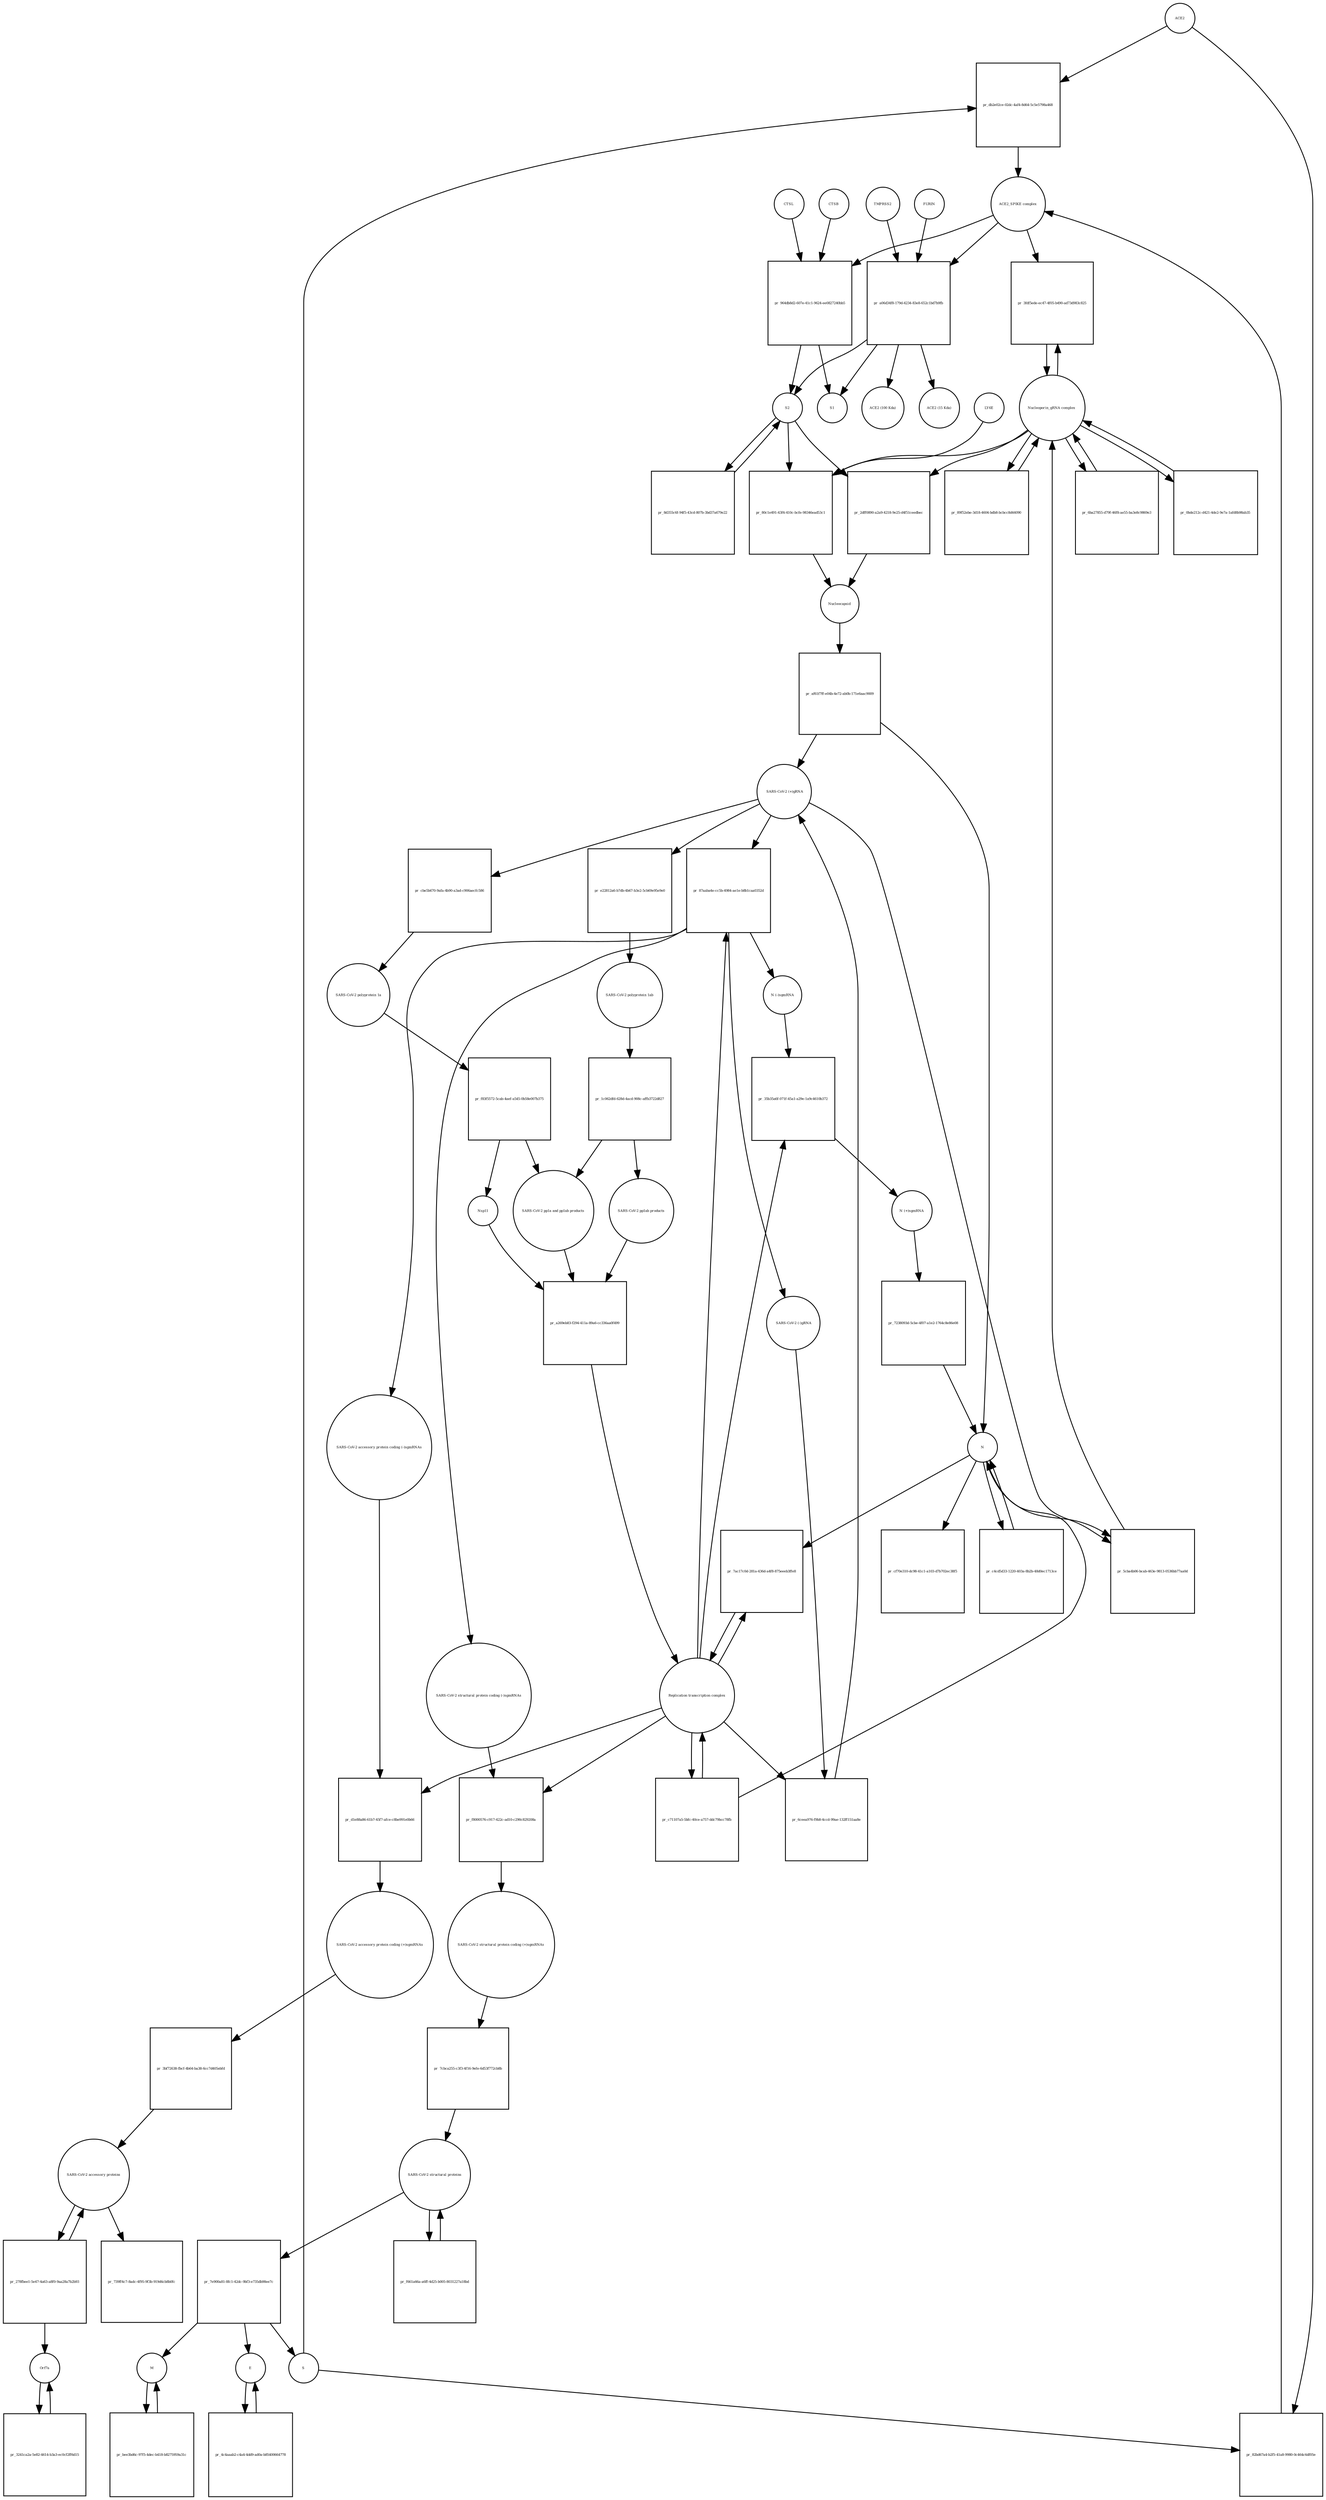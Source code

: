 strict digraph  {
ACE2 [annotation="", bipartite=0, cls=macromolecule, fontsize=4, label=ACE2, shape=circle];
"pr_db2e02ce-02dc-4af4-8d64-5c5e5798a468" [annotation="", bipartite=1, cls=process, fontsize=4, label="pr_db2e02ce-02dc-4af4-8d64-5c5e5798a468", shape=square];
"ACE2_SPIKE complex" [annotation="", bipartite=0, cls=complex, fontsize=4, label="ACE2_SPIKE complex", shape=circle];
S [annotation="", bipartite=0, cls="macromolecule multimer", fontsize=4, label=S, shape=circle];
"Nucleoporin_gRNA complex " [annotation="", bipartite=0, cls=complex, fontsize=4, label="Nucleoporin_gRNA complex ", shape=circle];
"pr_3fdf5ede-ec47-4f05-b490-ad73d983c825" [annotation="", bipartite=1, cls=process, fontsize=4, label="pr_3fdf5ede-ec47-4f05-b490-ad73d983c825", shape=square];
"pr_964db8d2-607e-41c1-9624-ee0827240bb5" [annotation="", bipartite=1, cls=process, fontsize=4, label="pr_964db8d2-607e-41c1-9624-ee0827240bb5", shape=square];
S2 [annotation="", bipartite=0, cls=macromolecule, fontsize=4, label=S2, shape=circle];
CTSB [annotation="", bipartite=0, cls=macromolecule, fontsize=4, label=CTSB, shape=circle];
CTSL [annotation="", bipartite=0, cls=macromolecule, fontsize=4, label=CTSL, shape=circle];
S1 [annotation="", bipartite=0, cls=macromolecule, fontsize=4, label=S1, shape=circle];
"pr_82bd67a4-b2f5-41a8-9980-0c464c6df05e" [annotation="", bipartite=1, cls=process, fontsize=4, label="pr_82bd67a4-b2f5-41a8-9980-0c464c6df05e", shape=square];
"pr_80c1e491-43f4-410c-bcfe-98346ead53c1" [annotation="", bipartite=1, cls=process, fontsize=4, label="pr_80c1e491-43f4-410c-bcfe-98346ead53c1", shape=square];
Nucleocapsid [annotation="", bipartite=0, cls=complex, fontsize=4, label=Nucleocapsid, shape=circle];
LY6E [annotation="", bipartite=0, cls=macromolecule, fontsize=4, label=LY6E, shape=circle];
"pr_2dff0890-a2a9-4218-9e25-d4f51ceedbec" [annotation="", bipartite=1, cls=process, fontsize=4, label="pr_2dff0890-a2a9-4218-9e25-d4f51ceedbec", shape=square];
"pr_af61f7ff-e04b-4e72-ab0b-171e6aac9009" [annotation="", bipartite=1, cls=process, fontsize=4, label="pr_af61f7ff-e04b-4e72-ab0b-171e6aac9009", shape=square];
" SARS-CoV-2 (+)gRNA" [annotation="", bipartite=0, cls="nucleic acid feature", fontsize=4, label=" SARS-CoV-2 (+)gRNA", shape=circle];
N [annotation="", bipartite=0, cls="macromolecule multimer", fontsize=4, label=N, shape=circle];
"SARS-CoV-2 polyprotein 1ab" [annotation="", bipartite=0, cls=macromolecule, fontsize=4, label="SARS-CoV-2 polyprotein 1ab", shape=circle];
"pr_1c062dfd-628d-4acd-908c-affb3722d827" [annotation="", bipartite=1, cls=process, fontsize=4, label="pr_1c062dfd-628d-4acd-908c-affb3722d827", shape=square];
"SARS-CoV-2 pp1ab products" [annotation="", bipartite=0, cls=complex, fontsize=4, label="SARS-CoV-2 pp1ab products", shape=circle];
"SARS-CoV-2 pp1a and pp1ab products" [annotation="", bipartite=0, cls=complex, fontsize=4, label="SARS-CoV-2 pp1a and pp1ab products", shape=circle];
"SARS-CoV-2 polyprotein 1a" [annotation="", bipartite=0, cls=macromolecule, fontsize=4, label="SARS-CoV-2 polyprotein 1a", shape=circle];
"pr_f83f5572-5cab-4aef-a545-0b58e007b375" [annotation="", bipartite=1, cls=process, fontsize=4, label="pr_f83f5572-5cab-4aef-a545-0b58e007b375", shape=square];
Nsp11 [annotation="", bipartite=0, cls=macromolecule, fontsize=4, label=Nsp11, shape=circle];
"pr_6ba27855-d79f-46f8-ae55-ba3e8c9869e3" [annotation="", bipartite=1, cls=process, fontsize=4, label="pr_6ba27855-d79f-46f8-ae55-ba3e8c9869e3", shape=square];
"pr_0bde212c-d421-4de2-9e7a-1afd8b98ab35" [annotation="", bipartite=1, cls=process, fontsize=4, label="pr_0bde212c-d421-4de2-9e7a-1afd8b98ab35", shape=square];
"SARS-CoV-2 structural proteins" [annotation="", bipartite=0, cls=complex, fontsize=4, label="SARS-CoV-2 structural proteins", shape=circle];
"pr_7e900a81-8fc1-42dc-9bf3-e735db98ee7c" [annotation="", bipartite=1, cls=process, fontsize=4, label="pr_7e900a81-8fc1-42dc-9bf3-e735db98ee7c", shape=square];
M [annotation="", bipartite=0, cls=macromolecule, fontsize=4, label=M, shape=circle];
E [annotation="", bipartite=0, cls=macromolecule, fontsize=4, label=E, shape=circle];
"Replication transcription complex" [annotation="", bipartite=0, cls=complex, fontsize=4, label="Replication transcription complex", shape=circle];
"pr_7ac17c0d-281a-436d-a4f8-875eeeb3ffe8" [annotation="", bipartite=1, cls=process, fontsize=4, label="pr_7ac17c0d-281a-436d-a4f8-875eeeb3ffe8", shape=square];
"pr_cf70e310-dc98-41c1-a103-d7b702ec38f5" [annotation="", bipartite=1, cls=process, fontsize=4, label="pr_cf70e310-dc98-41c1-a103-d7b702ec38f5", shape=square];
"SARS-CoV-2 accessory proteins" [annotation="", bipartite=0, cls=complex, fontsize=4, label="SARS-CoV-2 accessory proteins", shape=circle];
"pr_739ff4c7-8adc-4f95-9f3b-919d6cb8b0fc" [annotation="", bipartite=1, cls=process, fontsize=4, label="pr_739ff4c7-8adc-4f95-9f3b-919d6cb8b0fc", shape=square];
"pr_f661a66a-a6ff-4d25-b005-8031227a18bd" [annotation="", bipartite=1, cls=process, fontsize=4, label="pr_f661a66a-a6ff-4d25-b005-8031227a18bd", shape=square];
"pr_c71107a5-5bfc-40ce-a757-ddc79bcc78fb" [annotation="", bipartite=1, cls=process, fontsize=4, label="pr_c71107a5-5bfc-40ce-a757-ddc79bcc78fb", shape=square];
"pr_c4cd5d33-1220-403a-8b2b-48d0ec1713ce" [annotation="", bipartite=1, cls=process, fontsize=4, label="pr_c4cd5d33-1220-403a-8b2b-48d0ec1713ce", shape=square];
"pr_a269eb83-f294-411a-89a6-cc336aa0f499" [annotation="", bipartite=1, cls=process, fontsize=4, label="pr_a269eb83-f294-411a-89a6-cc336aa0f499", shape=square];
"SARS-CoV-2 accessory protein coding (-)sgmRNAs" [annotation="", bipartite=0, cls=complex, fontsize=4, label="SARS-CoV-2 accessory protein coding (-)sgmRNAs", shape=circle];
"pr_d1e88a86-61b7-45f7-afce-c8be991e0b66" [annotation="", bipartite=1, cls=process, fontsize=4, label="pr_d1e88a86-61b7-45f7-afce-c8be991e0b66", shape=square];
"SARS-CoV-2 accessory protein coding (+)sgmRNAs" [annotation="", bipartite=0, cls=complex, fontsize=4, label="SARS-CoV-2 accessory protein coding (+)sgmRNAs", shape=circle];
"SARS-CoV-2 structural protein coding (-)sgmRNAs" [annotation="", bipartite=0, cls=complex, fontsize=4, label="SARS-CoV-2 structural protein coding (-)sgmRNAs", shape=circle];
"pr_f8000576-c917-422c-ad10-c290c829208a" [annotation="", bipartite=1, cls=process, fontsize=4, label="pr_f8000576-c917-422c-ad10-c290c829208a", shape=square];
"SARS-CoV-2 structural protein coding (+)sgmRNAs" [annotation="", bipartite=0, cls=complex, fontsize=4, label="SARS-CoV-2 structural protein coding (+)sgmRNAs", shape=circle];
"N (-)sgmRNA" [annotation="", bipartite=0, cls="nucleic acid feature", fontsize=4, label="N (-)sgmRNA", shape=circle];
"pr_35b35a6f-071f-45a1-a29e-1a9c4610b372" [annotation="", bipartite=1, cls=process, fontsize=4, label="pr_35b35a6f-071f-45a1-a29e-1a9c4610b372", shape=square];
"N (+)sgmRNA" [annotation="", bipartite=0, cls="nucleic acid feature", fontsize=4, label="N (+)sgmRNA", shape=circle];
"pr_7238093d-5cbe-4f07-a1e2-1764c8e86e08" [annotation="", bipartite=1, cls=process, fontsize=4, label="pr_7238093d-5cbe-4f07-a1e2-1764c8e86e08", shape=square];
"pr_87aaba4e-cc5b-4984-ae1e-b8b1caa0352d" [annotation="", bipartite=1, cls=process, fontsize=4, label="pr_87aaba4e-cc5b-4984-ae1e-b8b1caa0352d", shape=square];
" SARS-CoV-2 (-)gRNA" [annotation="", bipartite=0, cls="nucleic acid feature", fontsize=4, label=" SARS-CoV-2 (-)gRNA", shape=circle];
"pr_cbe5b670-9afa-4b90-a3ad-c906aecfc586" [annotation="", bipartite=1, cls=process, fontsize=4, label="pr_cbe5b670-9afa-4b90-a3ad-c906aecfc586", shape=square];
"pr_e22812a6-b7db-4b67-b3e2-5cb69e95e9e0" [annotation="", bipartite=1, cls=process, fontsize=4, label="pr_e22812a6-b7db-4b67-b3e2-5cb69e95e9e0", shape=square];
"pr_3bf72638-fbcf-4b64-ba38-6cc7d405ebfd" [annotation="", bipartite=1, cls=process, fontsize=4, label="pr_3bf72638-fbcf-4b64-ba38-6cc7d405ebfd", shape=square];
"pr_7cbca255-c3f3-4f16-9efe-6d53f772cb8b" [annotation="", bipartite=1, cls=process, fontsize=4, label="pr_7cbca255-c3f3-4f16-9efe-6d53f772cb8b", shape=square];
"pr_6ceea976-f9b8-4ccd-99ae-132ff151aa8e" [annotation="", bipartite=1, cls=process, fontsize=4, label="pr_6ceea976-f9b8-4ccd-99ae-132ff151aa8e", shape=square];
"pr_5cba4b06-bcab-463e-9813-0536bb77aa0d" [annotation="", bipartite=1, cls=process, fontsize=4, label="pr_5cba4b06-bcab-463e-9813-0536bb77aa0d", shape=square];
"pr_89f52ebe-3d18-4604-bdb8-bcbcc8d44090" [annotation="", bipartite=1, cls=process, fontsize=4, label="pr_89f52ebe-3d18-4604-bdb8-bcbcc8d44090", shape=square];
"pr_278fbee1-5e47-4a63-a8f0-9aa28a7b2b93" [annotation="", bipartite=1, cls=process, fontsize=4, label="pr_278fbee1-5e47-4a63-a8f0-9aa28a7b2b93", shape=square];
Orf7a [annotation="", bipartite=0, cls=macromolecule, fontsize=4, label=Orf7a, shape=circle];
"pr_a06d34f8-179d-4234-83e8-652c1bd7b9fb" [annotation="", bipartite=1, cls=process, fontsize=4, label="pr_a06d34f8-179d-4234-83e8-652c1bd7b9fb", shape=square];
FURIN [annotation="", bipartite=0, cls=macromolecule, fontsize=4, label=FURIN, shape=circle];
TMPRSS2 [annotation="", bipartite=0, cls=macromolecule, fontsize=4, label=TMPRSS2, shape=circle];
"ACE2 (100 Kda)" [annotation="", bipartite=0, cls=macromolecule, fontsize=4, label="ACE2 (100 Kda)", shape=circle];
"ACE2 (15 Kda)" [annotation="", bipartite=0, cls=macromolecule, fontsize=4, label="ACE2 (15 Kda)", shape=circle];
"pr_8d355c6f-94f5-43cd-807b-3bd37a679e22" [annotation="", bipartite=1, cls=process, fontsize=4, label="pr_8d355c6f-94f5-43cd-807b-3bd37a679e22", shape=square];
"pr_4c4aaab2-c4a4-4dd9-ad0a-b85400664778" [annotation="", bipartite=1, cls=process, fontsize=4, label="pr_4c4aaab2-c4a4-4dd9-ad0a-b85400664778", shape=square];
"pr_bee3bd6c-97f5-4dec-b418-b8275959a31c" [annotation="", bipartite=1, cls=process, fontsize=4, label="pr_bee3bd6c-97f5-4dec-b418-b8275959a31c", shape=square];
"pr_3241ca2a-5e82-4614-b3a3-ec0cf2ff6d15" [annotation="", bipartite=1, cls=process, fontsize=4, label="pr_3241ca2a-5e82-4614-b3a3-ec0cf2ff6d15", shape=square];
ACE2 -> "pr_db2e02ce-02dc-4af4-8d64-5c5e5798a468"  [annotation="", interaction_type=consumption];
ACE2 -> "pr_82bd67a4-b2f5-41a8-9980-0c464c6df05e"  [annotation="", interaction_type=consumption];
"pr_db2e02ce-02dc-4af4-8d64-5c5e5798a468" -> "ACE2_SPIKE complex"  [annotation="", interaction_type=production];
"ACE2_SPIKE complex" -> "pr_3fdf5ede-ec47-4f05-b490-ad73d983c825"  [annotation="urn_miriam_pubmed_32142651|urn_miriam_pubmed_32094589", interaction_type=stimulation];
"ACE2_SPIKE complex" -> "pr_964db8d2-607e-41c1-9624-ee0827240bb5"  [annotation="", interaction_type=consumption];
"ACE2_SPIKE complex" -> "pr_a06d34f8-179d-4234-83e8-652c1bd7b9fb"  [annotation="", interaction_type=consumption];
S -> "pr_db2e02ce-02dc-4af4-8d64-5c5e5798a468"  [annotation="", interaction_type=consumption];
S -> "pr_82bd67a4-b2f5-41a8-9980-0c464c6df05e"  [annotation="", interaction_type=consumption];
"Nucleoporin_gRNA complex " -> "pr_3fdf5ede-ec47-4f05-b490-ad73d983c825"  [annotation="", interaction_type=consumption];
"Nucleoporin_gRNA complex " -> "pr_80c1e491-43f4-410c-bcfe-98346ead53c1"  [annotation="", interaction_type=consumption];
"Nucleoporin_gRNA complex " -> "pr_2dff0890-a2a9-4218-9e25-d4f51ceedbec"  [annotation="", interaction_type=consumption];
"Nucleoporin_gRNA complex " -> "pr_6ba27855-d79f-46f8-ae55-ba3e8c9869e3"  [annotation="", interaction_type=consumption];
"Nucleoporin_gRNA complex " -> "pr_0bde212c-d421-4de2-9e7a-1afd8b98ab35"  [annotation="", interaction_type=consumption];
"Nucleoporin_gRNA complex " -> "pr_89f52ebe-3d18-4604-bdb8-bcbcc8d44090"  [annotation="", interaction_type=consumption];
"pr_3fdf5ede-ec47-4f05-b490-ad73d983c825" -> "Nucleoporin_gRNA complex "  [annotation="", interaction_type=production];
"pr_964db8d2-607e-41c1-9624-ee0827240bb5" -> S2  [annotation="", interaction_type=production];
"pr_964db8d2-607e-41c1-9624-ee0827240bb5" -> S1  [annotation="", interaction_type=production];
S2 -> "pr_80c1e491-43f4-410c-bcfe-98346ead53c1"  [annotation="urn_miriam_doi_10.1101%2F2020.03.05.979260|urn_miriam_doi_10.1101%2F2020.04.02.021469", interaction_type=stimulation];
S2 -> "pr_2dff0890-a2a9-4218-9e25-d4f51ceedbec"  [annotation="", interaction_type=stimulation];
S2 -> "pr_8d355c6f-94f5-43cd-807b-3bd37a679e22"  [annotation="", interaction_type=consumption];
CTSB -> "pr_964db8d2-607e-41c1-9624-ee0827240bb5"  [annotation=urn_miriam_pubmed_32142651, interaction_type=catalysis];
CTSL -> "pr_964db8d2-607e-41c1-9624-ee0827240bb5"  [annotation=urn_miriam_pubmed_32142651, interaction_type=catalysis];
"pr_82bd67a4-b2f5-41a8-9980-0c464c6df05e" -> "ACE2_SPIKE complex"  [annotation="", interaction_type=production];
"pr_80c1e491-43f4-410c-bcfe-98346ead53c1" -> Nucleocapsid  [annotation="", interaction_type=production];
Nucleocapsid -> "pr_af61f7ff-e04b-4e72-ab0b-171e6aac9009"  [annotation="", interaction_type=consumption];
LY6E -> "pr_80c1e491-43f4-410c-bcfe-98346ead53c1"  [annotation="urn_miriam_doi_10.1101%2F2020.03.05.979260|urn_miriam_doi_10.1101%2F2020.04.02.021469", interaction_type=inhibition];
"pr_2dff0890-a2a9-4218-9e25-d4f51ceedbec" -> Nucleocapsid  [annotation="", interaction_type=production];
"pr_af61f7ff-e04b-4e72-ab0b-171e6aac9009" -> " SARS-CoV-2 (+)gRNA"  [annotation="", interaction_type=production];
"pr_af61f7ff-e04b-4e72-ab0b-171e6aac9009" -> N  [annotation="", interaction_type=production];
" SARS-CoV-2 (+)gRNA" -> "pr_87aaba4e-cc5b-4984-ae1e-b8b1caa0352d"  [annotation="", interaction_type=consumption];
" SARS-CoV-2 (+)gRNA" -> "pr_cbe5b670-9afa-4b90-a3ad-c906aecfc586"  [annotation="", interaction_type=consumption];
" SARS-CoV-2 (+)gRNA" -> "pr_e22812a6-b7db-4b67-b3e2-5cb69e95e9e0"  [annotation="", interaction_type=consumption];
" SARS-CoV-2 (+)gRNA" -> "pr_5cba4b06-bcab-463e-9813-0536bb77aa0d"  [annotation="", interaction_type=consumption];
N -> "pr_7ac17c0d-281a-436d-a4f8-875eeeb3ffe8"  [annotation="", interaction_type=consumption];
N -> "pr_cf70e310-dc98-41c1-a103-d7b702ec38f5"  [annotation="", interaction_type=consumption];
N -> "pr_c4cd5d33-1220-403a-8b2b-48d0ec1713ce"  [annotation="", interaction_type=consumption];
N -> "pr_5cba4b06-bcab-463e-9813-0536bb77aa0d"  [annotation="", interaction_type=consumption];
"SARS-CoV-2 polyprotein 1ab" -> "pr_1c062dfd-628d-4acd-908c-affb3722d827"  [annotation=urn_miriam_pubmed_31226023, interaction_type=catalysis];
"pr_1c062dfd-628d-4acd-908c-affb3722d827" -> "SARS-CoV-2 pp1ab products"  [annotation="", interaction_type=production];
"pr_1c062dfd-628d-4acd-908c-affb3722d827" -> "SARS-CoV-2 pp1a and pp1ab products"  [annotation="", interaction_type=production];
"SARS-CoV-2 pp1ab products" -> "pr_a269eb83-f294-411a-89a6-cc336aa0f499"  [annotation="", interaction_type=consumption];
"SARS-CoV-2 pp1a and pp1ab products" -> "pr_a269eb83-f294-411a-89a6-cc336aa0f499"  [annotation="", interaction_type=consumption];
"SARS-CoV-2 polyprotein 1a" -> "pr_f83f5572-5cab-4aef-a545-0b58e007b375"  [annotation=urn_miriam_pubmed_31226023, interaction_type=catalysis];
"pr_f83f5572-5cab-4aef-a545-0b58e007b375" -> Nsp11  [annotation="", interaction_type=production];
"pr_f83f5572-5cab-4aef-a545-0b58e007b375" -> "SARS-CoV-2 pp1a and pp1ab products"  [annotation="", interaction_type=production];
Nsp11 -> "pr_a269eb83-f294-411a-89a6-cc336aa0f499"  [annotation="", interaction_type=consumption];
"pr_6ba27855-d79f-46f8-ae55-ba3e8c9869e3" -> "Nucleoporin_gRNA complex "  [annotation="", interaction_type=production];
"pr_0bde212c-d421-4de2-9e7a-1afd8b98ab35" -> "Nucleoporin_gRNA complex "  [annotation="", interaction_type=production];
"SARS-CoV-2 structural proteins" -> "pr_7e900a81-8fc1-42dc-9bf3-e735db98ee7c"  [annotation="", interaction_type=consumption];
"SARS-CoV-2 structural proteins" -> "pr_f661a66a-a6ff-4d25-b005-8031227a18bd"  [annotation="", interaction_type=consumption];
"pr_7e900a81-8fc1-42dc-9bf3-e735db98ee7c" -> M  [annotation="", interaction_type=production];
"pr_7e900a81-8fc1-42dc-9bf3-e735db98ee7c" -> E  [annotation="", interaction_type=production];
"pr_7e900a81-8fc1-42dc-9bf3-e735db98ee7c" -> S  [annotation="", interaction_type=production];
M -> "pr_bee3bd6c-97f5-4dec-b418-b8275959a31c"  [annotation="", interaction_type=consumption];
E -> "pr_4c4aaab2-c4a4-4dd9-ad0a-b85400664778"  [annotation="", interaction_type=consumption];
"Replication transcription complex" -> "pr_7ac17c0d-281a-436d-a4f8-875eeeb3ffe8"  [annotation="", interaction_type=consumption];
"Replication transcription complex" -> "pr_c71107a5-5bfc-40ce-a757-ddc79bcc78fb"  [annotation="", interaction_type=consumption];
"Replication transcription complex" -> "pr_d1e88a86-61b7-45f7-afce-c8be991e0b66"  [annotation="", interaction_type="necessary stimulation"];
"Replication transcription complex" -> "pr_f8000576-c917-422c-ad10-c290c829208a"  [annotation="", interaction_type="necessary stimulation"];
"Replication transcription complex" -> "pr_35b35a6f-071f-45a1-a29e-1a9c4610b372"  [annotation="", interaction_type="necessary stimulation"];
"Replication transcription complex" -> "pr_87aaba4e-cc5b-4984-ae1e-b8b1caa0352d"  [annotation="", interaction_type="necessary stimulation"];
"Replication transcription complex" -> "pr_6ceea976-f9b8-4ccd-99ae-132ff151aa8e"  [annotation="", interaction_type="necessary stimulation"];
"pr_7ac17c0d-281a-436d-a4f8-875eeeb3ffe8" -> "Replication transcription complex"  [annotation="", interaction_type=production];
"SARS-CoV-2 accessory proteins" -> "pr_739ff4c7-8adc-4f95-9f3b-919d6cb8b0fc"  [annotation="", interaction_type=consumption];
"SARS-CoV-2 accessory proteins" -> "pr_278fbee1-5e47-4a63-a8f0-9aa28a7b2b93"  [annotation="", interaction_type=consumption];
"pr_f661a66a-a6ff-4d25-b005-8031227a18bd" -> "SARS-CoV-2 structural proteins"  [annotation="", interaction_type=production];
"pr_c71107a5-5bfc-40ce-a757-ddc79bcc78fb" -> "Replication transcription complex"  [annotation="", interaction_type=production];
"pr_c71107a5-5bfc-40ce-a757-ddc79bcc78fb" -> N  [annotation="", interaction_type=production];
"pr_c4cd5d33-1220-403a-8b2b-48d0ec1713ce" -> N  [annotation="", interaction_type=production];
"pr_a269eb83-f294-411a-89a6-cc336aa0f499" -> "Replication transcription complex"  [annotation="", interaction_type=production];
"SARS-CoV-2 accessory protein coding (-)sgmRNAs" -> "pr_d1e88a86-61b7-45f7-afce-c8be991e0b66"  [annotation="", interaction_type=consumption];
"pr_d1e88a86-61b7-45f7-afce-c8be991e0b66" -> "SARS-CoV-2 accessory protein coding (+)sgmRNAs"  [annotation="", interaction_type=production];
"SARS-CoV-2 accessory protein coding (+)sgmRNAs" -> "pr_3bf72638-fbcf-4b64-ba38-6cc7d405ebfd"  [annotation="", interaction_type=consumption];
"SARS-CoV-2 structural protein coding (-)sgmRNAs" -> "pr_f8000576-c917-422c-ad10-c290c829208a"  [annotation="", interaction_type=consumption];
"pr_f8000576-c917-422c-ad10-c290c829208a" -> "SARS-CoV-2 structural protein coding (+)sgmRNAs"  [annotation="", interaction_type=production];
"SARS-CoV-2 structural protein coding (+)sgmRNAs" -> "pr_7cbca255-c3f3-4f16-9efe-6d53f772cb8b"  [annotation="", interaction_type=consumption];
"N (-)sgmRNA" -> "pr_35b35a6f-071f-45a1-a29e-1a9c4610b372"  [annotation="", interaction_type=consumption];
"pr_35b35a6f-071f-45a1-a29e-1a9c4610b372" -> "N (+)sgmRNA"  [annotation="", interaction_type=production];
"N (+)sgmRNA" -> "pr_7238093d-5cbe-4f07-a1e2-1764c8e86e08"  [annotation="", interaction_type=consumption];
"pr_7238093d-5cbe-4f07-a1e2-1764c8e86e08" -> N  [annotation="", interaction_type=production];
"pr_87aaba4e-cc5b-4984-ae1e-b8b1caa0352d" -> " SARS-CoV-2 (-)gRNA"  [annotation="", interaction_type=production];
"pr_87aaba4e-cc5b-4984-ae1e-b8b1caa0352d" -> "SARS-CoV-2 accessory protein coding (-)sgmRNAs"  [annotation="", interaction_type=production];
"pr_87aaba4e-cc5b-4984-ae1e-b8b1caa0352d" -> "SARS-CoV-2 structural protein coding (-)sgmRNAs"  [annotation="", interaction_type=production];
"pr_87aaba4e-cc5b-4984-ae1e-b8b1caa0352d" -> "N (-)sgmRNA"  [annotation="", interaction_type=production];
" SARS-CoV-2 (-)gRNA" -> "pr_6ceea976-f9b8-4ccd-99ae-132ff151aa8e"  [annotation="", interaction_type=consumption];
"pr_cbe5b670-9afa-4b90-a3ad-c906aecfc586" -> "SARS-CoV-2 polyprotein 1a"  [annotation="", interaction_type=production];
"pr_e22812a6-b7db-4b67-b3e2-5cb69e95e9e0" -> "SARS-CoV-2 polyprotein 1ab"  [annotation="", interaction_type=production];
"pr_3bf72638-fbcf-4b64-ba38-6cc7d405ebfd" -> "SARS-CoV-2 accessory proteins"  [annotation="", interaction_type=production];
"pr_7cbca255-c3f3-4f16-9efe-6d53f772cb8b" -> "SARS-CoV-2 structural proteins"  [annotation="", interaction_type=production];
"pr_6ceea976-f9b8-4ccd-99ae-132ff151aa8e" -> " SARS-CoV-2 (+)gRNA"  [annotation="", interaction_type=production];
"pr_5cba4b06-bcab-463e-9813-0536bb77aa0d" -> "Nucleoporin_gRNA complex "  [annotation="", interaction_type=production];
"pr_89f52ebe-3d18-4604-bdb8-bcbcc8d44090" -> "Nucleoporin_gRNA complex "  [annotation="", interaction_type=production];
"pr_278fbee1-5e47-4a63-a8f0-9aa28a7b2b93" -> "SARS-CoV-2 accessory proteins"  [annotation="", interaction_type=production];
"pr_278fbee1-5e47-4a63-a8f0-9aa28a7b2b93" -> Orf7a  [annotation="", interaction_type=production];
Orf7a -> "pr_3241ca2a-5e82-4614-b3a3-ec0cf2ff6d15"  [annotation="", interaction_type=consumption];
"pr_a06d34f8-179d-4234-83e8-652c1bd7b9fb" -> S2  [annotation="", interaction_type=production];
"pr_a06d34f8-179d-4234-83e8-652c1bd7b9fb" -> "ACE2 (100 Kda)"  [annotation="", interaction_type=production];
"pr_a06d34f8-179d-4234-83e8-652c1bd7b9fb" -> S1  [annotation="", interaction_type=production];
"pr_a06d34f8-179d-4234-83e8-652c1bd7b9fb" -> "ACE2 (15 Kda)"  [annotation="", interaction_type=production];
FURIN -> "pr_a06d34f8-179d-4234-83e8-652c1bd7b9fb"  [annotation="", interaction_type=catalysis];
TMPRSS2 -> "pr_a06d34f8-179d-4234-83e8-652c1bd7b9fb"  [annotation="", interaction_type=catalysis];
"pr_8d355c6f-94f5-43cd-807b-3bd37a679e22" -> S2  [annotation="", interaction_type=production];
"pr_4c4aaab2-c4a4-4dd9-ad0a-b85400664778" -> E  [annotation="", interaction_type=production];
"pr_bee3bd6c-97f5-4dec-b418-b8275959a31c" -> M  [annotation="", interaction_type=production];
"pr_3241ca2a-5e82-4614-b3a3-ec0cf2ff6d15" -> Orf7a  [annotation="", interaction_type=production];
}
